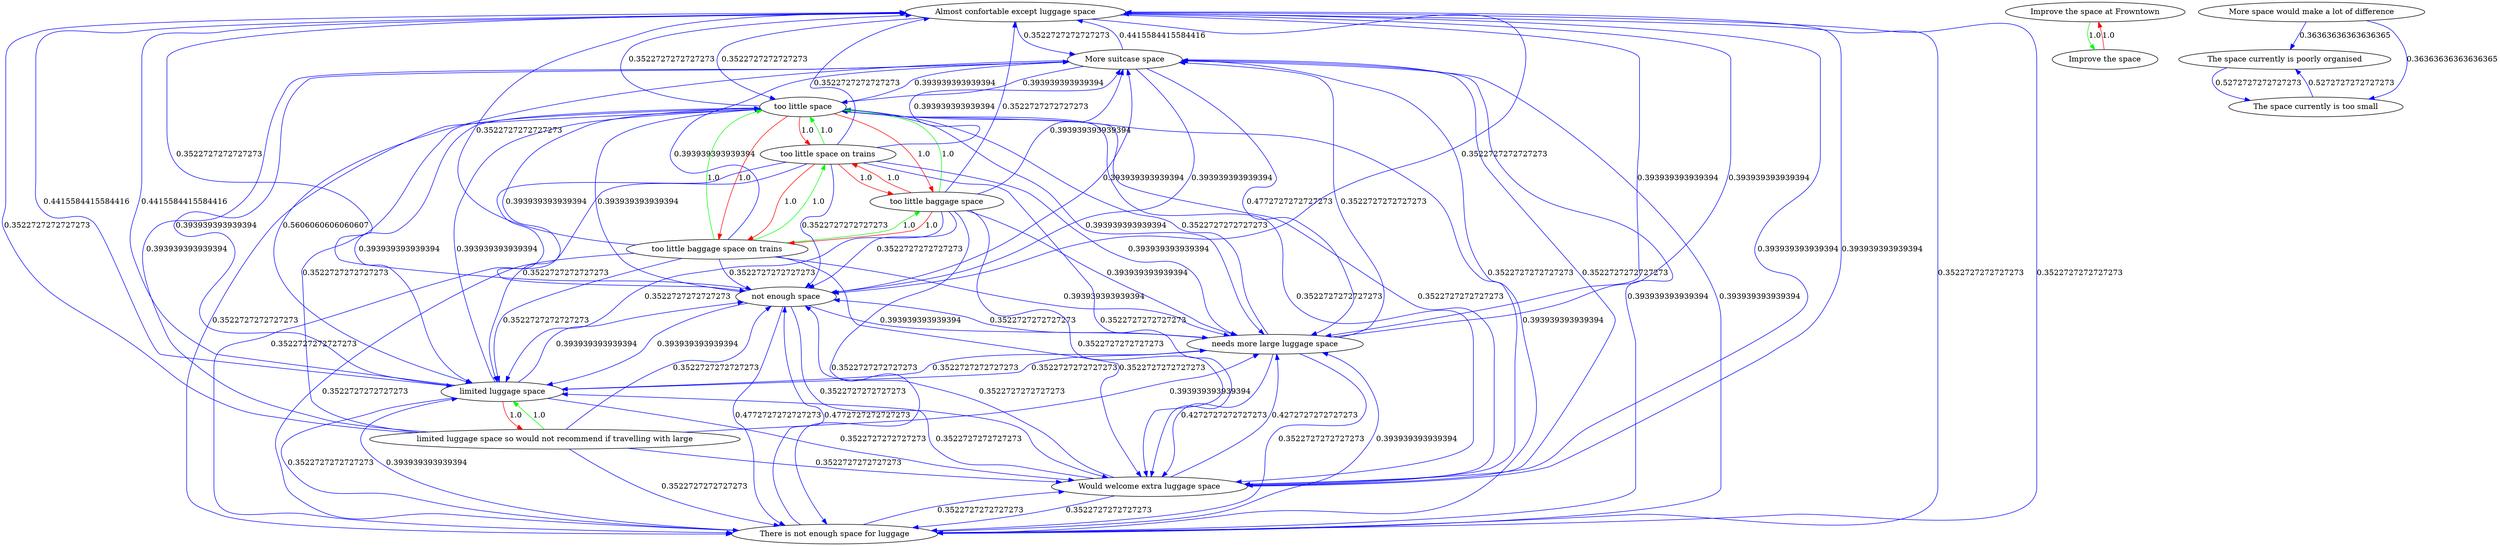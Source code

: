 digraph rawGraph {
"Almost confortable except luggage space";"Improve the space at Frowntown";"Improve the space";"More space would make a lot of difference";"More suitcase space";"The space currently is poorly organised";"The space currently is too small";"There is not enough space for luggage";"Would welcome extra luggage space";"limited luggage space so would not recommend if travelling with large";"limited luggage space";"needs more large luggage space";"not enough space";"too little baggage space on trains";"too little baggage space";"too little space";"too little space on trains";"Improve the space at Frowntown" -> "Improve the space" [label=1.0] [color=green]
"Improve the space" -> "Improve the space at Frowntown" [label=1.0] [color=red]
"More suitcase space" -> "Almost confortable except luggage space" [label=0.4415584415584416] [color=blue]
"More space would make a lot of difference" -> "The space currently is poorly organised" [label=0.36363636363636365] [color=blue]
"More space would make a lot of difference" -> "The space currently is too small" [label=0.36363636363636365] [color=blue]
"The space currently is too small" -> "The space currently is poorly organised" [label=0.5272727272727273] [color=blue]
"The space currently is poorly organised" -> "The space currently is too small" [label=0.5272727272727273] [color=blue]
"More suitcase space" -> "Would welcome extra luggage space" [label=0.3522727272727273] [color=blue]
"Would welcome extra luggage space" -> "Almost confortable except luggage space" [label=0.393939393939394] [color=blue]
"Almost confortable except luggage space" -> "Would welcome extra luggage space" [label=0.393939393939394] [color=blue]
"limited luggage space so would not recommend if travelling with large" -> "limited luggage space" [label=1.0] [color=green]
"limited luggage space" -> "limited luggage space so would not recommend if travelling with large" [label=1.0] [color=red]
"limited luggage space" -> "More suitcase space" [label=0.393939393939394] [color=blue]
"More suitcase space" -> "limited luggage space" [label=0.5606060606060607] [color=blue]
"Would welcome extra luggage space" -> "limited luggage space" [label=0.3522727272727273] [color=blue]
"limited luggage space" -> "Would welcome extra luggage space" [label=0.3522727272727273] [color=blue]
"Almost confortable except luggage space" -> "limited luggage space" [label=0.4415584415584416] [color=blue]
"limited luggage space" -> "Almost confortable except luggage space" [label=0.4415584415584416] [color=blue]
"limited luggage space so would not recommend if travelling with large" -> "More suitcase space" [label=0.393939393939394] [color=blue]
"limited luggage space so would not recommend if travelling with large" -> "Would welcome extra luggage space" [label=0.3522727272727273] [color=blue]
"limited luggage space so would not recommend if travelling with large" -> "Almost confortable except luggage space" [label=0.3522727272727273] [color=blue]
"needs more large luggage space" -> "More suitcase space" [label=0.3522727272727273] [color=blue]
"More suitcase space" -> "needs more large luggage space" [label=0.4772727272727273] [color=blue]
"needs more large luggage space" -> "Would welcome extra luggage space" [label=0.4272727272727273] [color=blue]
"Would welcome extra luggage space" -> "needs more large luggage space" [label=0.4272727272727273] [color=blue]
"Almost confortable except luggage space" -> "needs more large luggage space" [label=0.393939393939394] [color=blue]
"needs more large luggage space" -> "Almost confortable except luggage space" [label=0.393939393939394] [color=blue]
"needs more large luggage space" -> "limited luggage space" [label=0.3522727272727273] [color=blue]
"limited luggage space" -> "needs more large luggage space" [label=0.3522727272727273] [color=blue]
"limited luggage space so would not recommend if travelling with large" -> "needs more large luggage space" [label=0.393939393939394] [color=blue]
"not enough space" -> "More suitcase space" [label=0.393939393939394] [color=blue]
"More suitcase space" -> "not enough space" [label=0.393939393939394] [color=blue]
"limited luggage space" -> "not enough space" [label=0.393939393939394] [color=blue]
"not enough space" -> "limited luggage space" [label=0.393939393939394] [color=blue]
"not enough space" -> "There is not enough space for luggage" [label=0.4772727272727273] [color=blue]
"There is not enough space for luggage" -> "not enough space" [label=0.4772727272727273] [color=blue]
"too little baggage space on trains" -> "too little baggage space" [label=1.0] [color=green]
"too little baggage space" -> "too little space" [label=1.0] [color=green]
"too little baggage space on trains" -> "too little space on trains" [label=1.0] [color=green]
"too little space on trains" -> "too little space" [label=1.0] [color=green]
"too little baggage space on trains" -> "too little space" [label=1.0] [color=green]
"too little baggage space" -> "too little baggage space on trains" [label=1.0] [color=red]
"too little baggage space" -> "too little space on trains" [label=1.0] [color=red]
"too little space" -> "too little baggage space on trains" [label=1.0] [color=red]
"too little space" -> "too little baggage space" [label=1.0] [color=red]
"too little space" -> "too little space on trains" [label=1.0] [color=red]
"too little space on trains" -> "too little baggage space on trains" [label=1.0] [color=red]
"too little space on trains" -> "too little baggage space" [label=1.0] [color=red]
"More suitcase space" -> "too little space" [label=0.393939393939394] [color=blue]
"too little space" -> "More suitcase space" [label=0.393939393939394] [color=blue]
"too little space" -> "not enough space" [label=0.393939393939394] [color=blue]
"not enough space" -> "too little space" [label=0.393939393939394] [color=blue]
"too little space" -> "limited luggage space" [label=0.393939393939394] [color=blue]
"limited luggage space" -> "too little space" [label=0.393939393939394] [color=blue]
"too little baggage space on trains" -> "More suitcase space" [label=0.393939393939394] [color=blue]
"too little baggage space" -> "More suitcase space" [label=0.393939393939394] [color=blue]
"too little space on trains" -> "More suitcase space" [label=0.393939393939394] [color=blue]
"Almost confortable except luggage space" -> "More suitcase space" [label=0.3522727272727273] [color=blue]
"Almost confortable except luggage space" -> "not enough space" [label=0.3522727272727273] [color=blue]
"Almost confortable except luggage space" -> "too little space" [label=0.3522727272727273] [color=blue]
"More suitcase space" -> "There is not enough space for luggage" [label=0.393939393939394] [color=blue]
"There is not enough space for luggage" -> "More suitcase space" [label=0.393939393939394] [color=blue]
"There is not enough space for luggage" -> "too little space" [label=0.393939393939394] [color=blue]
"There is not enough space for luggage" -> "limited luggage space" [label=0.393939393939394] [color=blue]
"Would welcome extra luggage space" -> "More suitcase space" [label=0.3522727272727273] [color=blue]
"Would welcome extra luggage space" -> "not enough space" [label=0.3522727272727273] [color=blue]
"Would welcome extra luggage space" -> "too little space" [label=0.3522727272727273] [color=blue]
"limited luggage space so would not recommend if travelling with large" -> "not enough space" [label=0.3522727272727273] [color=blue]
"limited luggage space so would not recommend if travelling with large" -> "too little space" [label=0.3522727272727273] [color=blue]
"limited luggage space so would not recommend if travelling with large" -> "There is not enough space for luggage" [label=0.3522727272727273] [color=blue]
"limited luggage space" -> "There is not enough space for luggage" [label=0.3522727272727273] [color=blue]
"needs more large luggage space" -> "not enough space" [label=0.3522727272727273] [color=blue]
"needs more large luggage space" -> "too little space" [label=0.3522727272727273] [color=blue]
"needs more large luggage space" -> "There is not enough space for luggage" [label=0.3522727272727273] [color=blue]
"not enough space" -> "needs more large luggage space" [label=0.393939393939394] [color=blue]
"not enough space" -> "Would welcome extra luggage space" [label=0.3522727272727273] [color=blue]
"not enough space" -> "Almost confortable except luggage space" [label=0.3522727272727273] [color=blue]
"too little baggage space on trains" -> "needs more large luggage space" [label=0.393939393939394] [color=blue]
"too little baggage space on trains" -> "Would welcome extra luggage space" [label=0.3522727272727273] [color=blue]
"too little baggage space on trains" -> "not enough space" [label=0.3522727272727273] [color=blue]
"too little baggage space on trains" -> "Almost confortable except luggage space" [label=0.3522727272727273] [color=blue]
"too little baggage space on trains" -> "limited luggage space" [label=0.3522727272727273] [color=blue]
"too little baggage space on trains" -> "There is not enough space for luggage" [label=0.3522727272727273] [color=blue]
"too little baggage space" -> "needs more large luggage space" [label=0.393939393939394] [color=blue]
"too little baggage space" -> "Would welcome extra luggage space" [label=0.3522727272727273] [color=blue]
"too little baggage space" -> "not enough space" [label=0.3522727272727273] [color=blue]
"too little baggage space" -> "Almost confortable except luggage space" [label=0.3522727272727273] [color=blue]
"too little baggage space" -> "limited luggage space" [label=0.3522727272727273] [color=blue]
"too little baggage space" -> "There is not enough space for luggage" [label=0.3522727272727273] [color=blue]
"too little space" -> "needs more large luggage space" [label=0.393939393939394] [color=blue]
"too little space" -> "Would welcome extra luggage space" [label=0.3522727272727273] [color=blue]
"too little space" -> "Almost confortable except luggage space" [label=0.3522727272727273] [color=blue]
"too little space" -> "There is not enough space for luggage" [label=0.3522727272727273] [color=blue]
"too little space on trains" -> "needs more large luggage space" [label=0.393939393939394] [color=blue]
"too little space on trains" -> "Would welcome extra luggage space" [label=0.3522727272727273] [color=blue]
"too little space on trains" -> "not enough space" [label=0.3522727272727273] [color=blue]
"too little space on trains" -> "Almost confortable except luggage space" [label=0.3522727272727273] [color=blue]
"too little space on trains" -> "limited luggage space" [label=0.3522727272727273] [color=blue]
"too little space on trains" -> "There is not enough space for luggage" [label=0.3522727272727273] [color=blue]
"Almost confortable except luggage space" -> "There is not enough space for luggage" [label=0.3522727272727273] [color=blue]
"There is not enough space for luggage" -> "needs more large luggage space" [label=0.393939393939394] [color=blue]
"There is not enough space for luggage" -> "Would welcome extra luggage space" [label=0.3522727272727273] [color=blue]
"There is not enough space for luggage" -> "Almost confortable except luggage space" [label=0.3522727272727273] [color=blue]
"Would welcome extra luggage space" -> "There is not enough space for luggage" [label=0.3522727272727273] [color=blue]
}
